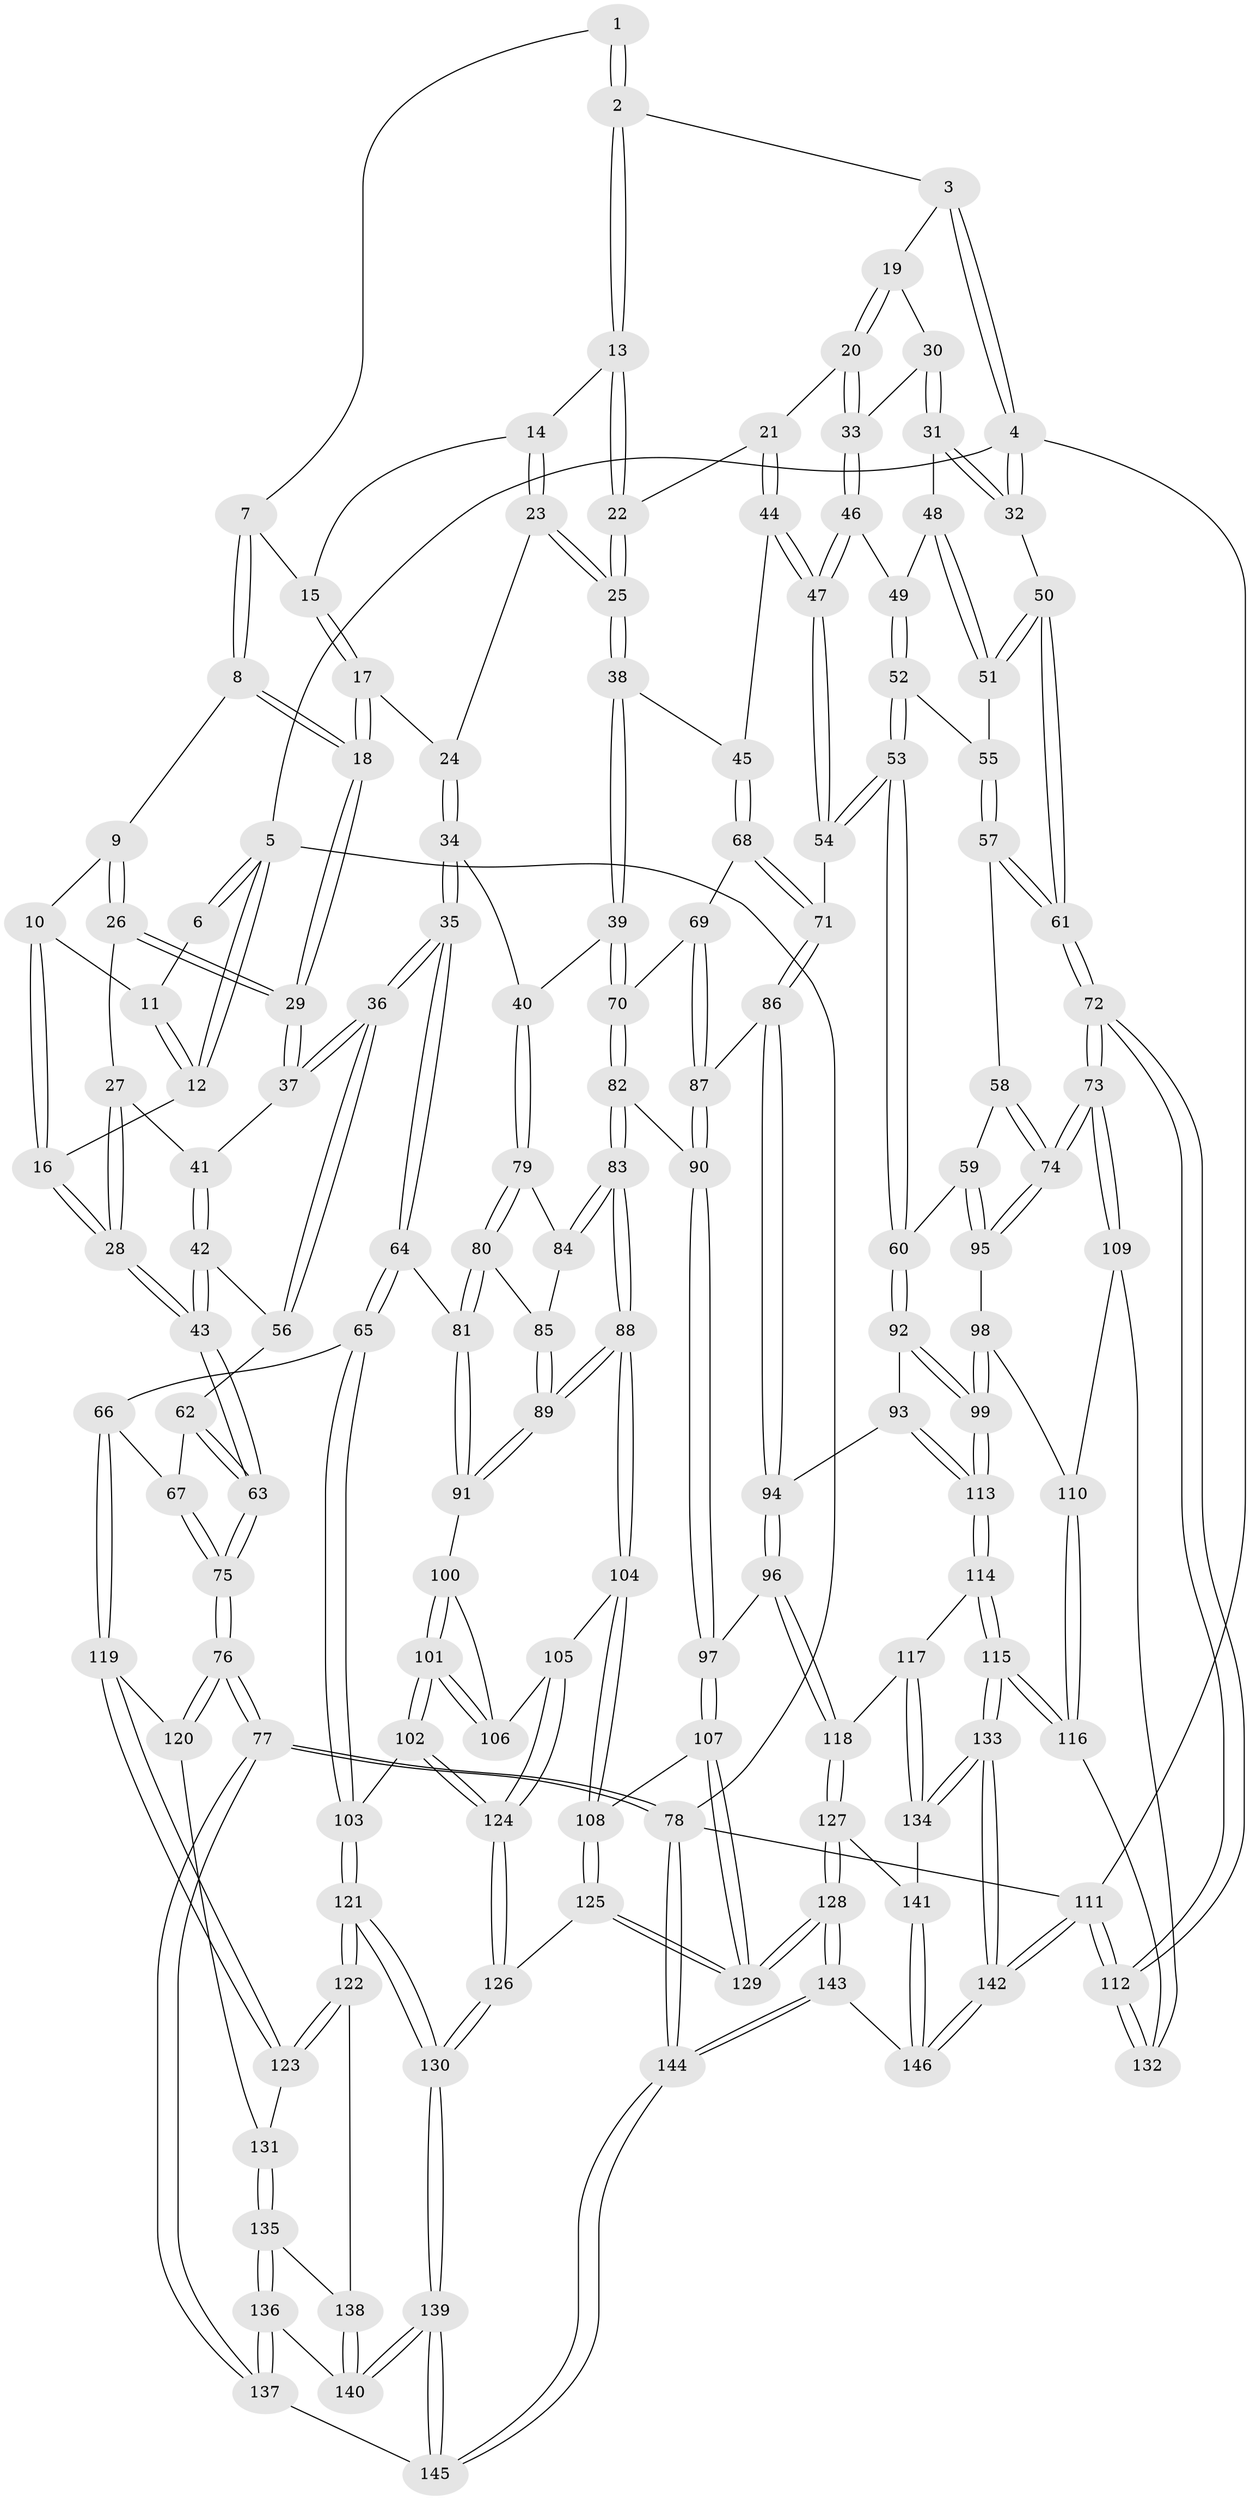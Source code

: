 // Generated by graph-tools (version 1.1) at 2025/38/03/09/25 02:38:53]
// undirected, 146 vertices, 362 edges
graph export_dot {
graph [start="1"]
  node [color=gray90,style=filled];
  1 [pos="+0.36274476622900126+0"];
  2 [pos="+0.6472709823973947+0"];
  3 [pos="+0.6758971797560355+0"];
  4 [pos="+1+0"];
  5 [pos="+0+0"];
  6 [pos="+0.13933604702575766+0"];
  7 [pos="+0.33616863014503817+0"];
  8 [pos="+0.2073778269333065+0.16874854441645537"];
  9 [pos="+0.1116690050088836+0.1676141005079971"];
  10 [pos="+0.10326329833909771+0.10296138928517548"];
  11 [pos="+0.10329758553043288+0.08750929451795131"];
  12 [pos="+0+0"];
  13 [pos="+0.6033469018981383+0.035078221195823406"];
  14 [pos="+0.4338767227333937+0.20347444975867177"];
  15 [pos="+0.3549173396517289+0.08572006372093058"];
  16 [pos="+0+0"];
  17 [pos="+0.3295454485924569+0.24436477654225197"];
  18 [pos="+0.2623379158756681+0.2500933205880899"];
  19 [pos="+0.8048533949233788+0.11587802706974712"];
  20 [pos="+0.7532572139425859+0.2591743059068716"];
  21 [pos="+0.7188030808057264+0.29958435200821826"];
  22 [pos="+0.5811331416043597+0.2569176531689411"];
  23 [pos="+0.4281288832169224+0.22759936603602082"];
  24 [pos="+0.35997256441699454+0.2579433474514347"];
  25 [pos="+0.5402570658716088+0.3032851928309988"];
  26 [pos="+0.061422313937884034+0.2126260897724484"];
  27 [pos="+0.026829953074323204+0.22944472413536693"];
  28 [pos="+0+0.27144870038731367"];
  29 [pos="+0.22127198598850728+0.3345094376321992"];
  30 [pos="+0.8979750171410713+0.17093577638196675"];
  31 [pos="+1+0.21170151568099513"];
  32 [pos="+1+0.2089757001656432"];
  33 [pos="+0.8643829891310828+0.33847720981512486"];
  34 [pos="+0.3989197235736965+0.40830732798966507"];
  35 [pos="+0.2589155939314548+0.475254990804243"];
  36 [pos="+0.22652325230531703+0.43957746537500203"];
  37 [pos="+0.21903259726961646+0.35571184871466216"];
  38 [pos="+0.5200332767029385+0.4022245165109029"];
  39 [pos="+0.505364836495938+0.4112585737196817"];
  40 [pos="+0.48348029074776694+0.41623702681256036"];
  41 [pos="+0.08667576412894662+0.31201653625258224"];
  42 [pos="+0.10768861892161145+0.42650631396927313"];
  43 [pos="+0+0.33458920527168184"];
  44 [pos="+0.7270557737914011+0.42198330516934834"];
  45 [pos="+0.5588389494105246+0.4158687436114268"];
  46 [pos="+0.8666077787391055+0.3468133787032348"];
  47 [pos="+0.7276838516769667+0.4225787633572247"];
  48 [pos="+0.9129804252193608+0.352291282084898"];
  49 [pos="+0.876332983333188+0.3525993481560477"];
  50 [pos="+1+0.45920784099506556"];
  51 [pos="+0.9522227657335678+0.39935498386588614"];
  52 [pos="+0.8849933820785943+0.45458978609110184"];
  53 [pos="+0.763135841723542+0.49895453520698724"];
  54 [pos="+0.7570252011432036+0.4942899841772693"];
  55 [pos="+0.9018236445598378+0.46027441955950527"];
  56 [pos="+0.11321117142654624+0.43008573316379545"];
  57 [pos="+0.9203845784744094+0.477426953359319"];
  58 [pos="+0.9078349621474386+0.5144873954005631"];
  59 [pos="+0.8598910044646848+0.5670107035005343"];
  60 [pos="+0.7798554681258617+0.5320105309095802"];
  61 [pos="+1+0.5381630520549734"];
  62 [pos="+0.07367180823749198+0.4891672530406114"];
  63 [pos="+0+0.5705500441880058"];
  64 [pos="+0.2583323503664972+0.49580854424798293"];
  65 [pos="+0.22370106470134168+0.5908507545776133"];
  66 [pos="+0.18481115507166723+0.6127377971345662"];
  67 [pos="+0.0824867378110307+0.5512105619714065"];
  68 [pos="+0.6123189010113184+0.5261447171799364"];
  69 [pos="+0.5964493704550079+0.5434876690826823"];
  70 [pos="+0.5334836338951933+0.5418710614924945"];
  71 [pos="+0.6721619689573446+0.5488119834138644"];
  72 [pos="+1+0.6276790833682018"];
  73 [pos="+1+0.6387528240452426"];
  74 [pos="+0.9932285867561708+0.6300672012714251"];
  75 [pos="+0+0.6018927420229964"];
  76 [pos="+0+0.6149102504873405"];
  77 [pos="+0+1"];
  78 [pos="+0+1"];
  79 [pos="+0.46026146606243223+0.49960993494046724"];
  80 [pos="+0.3923815027438173+0.5589854723475076"];
  81 [pos="+0.3803439713125031+0.5645716131232136"];
  82 [pos="+0.525208920145567+0.6149036305883878"];
  83 [pos="+0.5192958824630394+0.6169182368923094"];
  84 [pos="+0.4593647146583961+0.5276026863690086"];
  85 [pos="+0.4469481921440233+0.5546736247199179"];
  86 [pos="+0.6572370350750416+0.5833558236484103"];
  87 [pos="+0.5907031571484317+0.5824511110597597"];
  88 [pos="+0.4861613356069523+0.6356264823282406"];
  89 [pos="+0.4538482103537456+0.6208145707753829"];
  90 [pos="+0.5443007216572548+0.6202173319763727"];
  91 [pos="+0.41410591961892607+0.6162516275263054"];
  92 [pos="+0.7774764234613089+0.5479937322648113"];
  93 [pos="+0.6735629435717445+0.6631803603880455"];
  94 [pos="+0.6584278841301656+0.6623135397156416"];
  95 [pos="+0.9247727512376939+0.6316343836059933"];
  96 [pos="+0.6231314264043913+0.6857740556292079"];
  97 [pos="+0.6209051752540927+0.6853186019214214"];
  98 [pos="+0.9059285949646456+0.6471737185009396"];
  99 [pos="+0.7880807734418197+0.7027243751971457"];
  100 [pos="+0.4124607924187098+0.6178485983128906"];
  101 [pos="+0.314419607272851+0.6931910254346415"];
  102 [pos="+0.31412883583281187+0.6933491798710038"];
  103 [pos="+0.3135051502131725+0.6932358808032479"];
  104 [pos="+0.4761467204778109+0.6897555093965749"];
  105 [pos="+0.45761726415028153+0.6950742025445973"];
  106 [pos="+0.412279351221306+0.682349097621374"];
  107 [pos="+0.550665747461767+0.729492165178617"];
  108 [pos="+0.47694050528196447+0.6913762753287054"];
  109 [pos="+0.9598803739289249+0.7526650157653442"];
  110 [pos="+0.8994378308418294+0.7165696241755921"];
  111 [pos="+1+1"];
  112 [pos="+1+1"];
  113 [pos="+0.7869122421056195+0.7046074667579095"];
  114 [pos="+0.7871093775576408+0.7091323415322655"];
  115 [pos="+0.874410894981229+0.7939512976692885"];
  116 [pos="+0.8774591563942401+0.7926834127788019"];
  117 [pos="+0.7608557875780978+0.7464241479268658"];
  118 [pos="+0.6477202258197864+0.7798295808542289"];
  119 [pos="+0.15239114596647488+0.6493739965765919"];
  120 [pos="+0.041832414421300354+0.6918941391691479"];
  121 [pos="+0.2477269861441484+0.8151690518960418"];
  122 [pos="+0.18733158612614298+0.7830160637384349"];
  123 [pos="+0.18388514279275675+0.773053070742635"];
  124 [pos="+0.3784313404485791+0.7500651590369257"];
  125 [pos="+0.47103629178082307+0.8350002993272434"];
  126 [pos="+0.4106542113199863+0.8215414256154754"];
  127 [pos="+0.6340090152454568+0.8265350679802687"];
  128 [pos="+0.5354460536448646+0.886490143901243"];
  129 [pos="+0.5191935542744244+0.867040743169141"];
  130 [pos="+0.2764447394818593+0.9000919794088834"];
  131 [pos="+0.05652247731444476+0.7458823056011369"];
  132 [pos="+0.9175973832001909+0.7866732153286594"];
  133 [pos="+0.8420397823830356+0.8982758158383907"];
  134 [pos="+0.7551906487695238+0.861472631551852"];
  135 [pos="+0.06877852622031465+0.8073534165512962"];
  136 [pos="+0.05370441258627282+0.8600612934887247"];
  137 [pos="+0.023557460071880715+0.8938403078758825"];
  138 [pos="+0.1725559323006494+0.7906086698871289"];
  139 [pos="+0.2643944863103659+0.943995356574049"];
  140 [pos="+0.13556352677912037+0.8674117464794938"];
  141 [pos="+0.7291642724089629+0.8666971701059547"];
  142 [pos="+1+1"];
  143 [pos="+0.5382334514900926+1"];
  144 [pos="+0.2972018253650599+1"];
  145 [pos="+0.26288538472876694+1"];
  146 [pos="+0.5955740693610068+1"];
  1 -- 2;
  1 -- 2;
  1 -- 7;
  2 -- 3;
  2 -- 13;
  2 -- 13;
  3 -- 4;
  3 -- 4;
  3 -- 19;
  4 -- 5;
  4 -- 32;
  4 -- 32;
  4 -- 111;
  5 -- 6;
  5 -- 6;
  5 -- 12;
  5 -- 12;
  5 -- 78;
  6 -- 11;
  7 -- 8;
  7 -- 8;
  7 -- 15;
  8 -- 9;
  8 -- 18;
  8 -- 18;
  9 -- 10;
  9 -- 26;
  9 -- 26;
  10 -- 11;
  10 -- 16;
  10 -- 16;
  11 -- 12;
  11 -- 12;
  12 -- 16;
  13 -- 14;
  13 -- 22;
  13 -- 22;
  14 -- 15;
  14 -- 23;
  14 -- 23;
  15 -- 17;
  15 -- 17;
  16 -- 28;
  16 -- 28;
  17 -- 18;
  17 -- 18;
  17 -- 24;
  18 -- 29;
  18 -- 29;
  19 -- 20;
  19 -- 20;
  19 -- 30;
  20 -- 21;
  20 -- 33;
  20 -- 33;
  21 -- 22;
  21 -- 44;
  21 -- 44;
  22 -- 25;
  22 -- 25;
  23 -- 24;
  23 -- 25;
  23 -- 25;
  24 -- 34;
  24 -- 34;
  25 -- 38;
  25 -- 38;
  26 -- 27;
  26 -- 29;
  26 -- 29;
  27 -- 28;
  27 -- 28;
  27 -- 41;
  28 -- 43;
  28 -- 43;
  29 -- 37;
  29 -- 37;
  30 -- 31;
  30 -- 31;
  30 -- 33;
  31 -- 32;
  31 -- 32;
  31 -- 48;
  32 -- 50;
  33 -- 46;
  33 -- 46;
  34 -- 35;
  34 -- 35;
  34 -- 40;
  35 -- 36;
  35 -- 36;
  35 -- 64;
  35 -- 64;
  36 -- 37;
  36 -- 37;
  36 -- 56;
  36 -- 56;
  37 -- 41;
  38 -- 39;
  38 -- 39;
  38 -- 45;
  39 -- 40;
  39 -- 70;
  39 -- 70;
  40 -- 79;
  40 -- 79;
  41 -- 42;
  41 -- 42;
  42 -- 43;
  42 -- 43;
  42 -- 56;
  43 -- 63;
  43 -- 63;
  44 -- 45;
  44 -- 47;
  44 -- 47;
  45 -- 68;
  45 -- 68;
  46 -- 47;
  46 -- 47;
  46 -- 49;
  47 -- 54;
  47 -- 54;
  48 -- 49;
  48 -- 51;
  48 -- 51;
  49 -- 52;
  49 -- 52;
  50 -- 51;
  50 -- 51;
  50 -- 61;
  50 -- 61;
  51 -- 55;
  52 -- 53;
  52 -- 53;
  52 -- 55;
  53 -- 54;
  53 -- 54;
  53 -- 60;
  53 -- 60;
  54 -- 71;
  55 -- 57;
  55 -- 57;
  56 -- 62;
  57 -- 58;
  57 -- 61;
  57 -- 61;
  58 -- 59;
  58 -- 74;
  58 -- 74;
  59 -- 60;
  59 -- 95;
  59 -- 95;
  60 -- 92;
  60 -- 92;
  61 -- 72;
  61 -- 72;
  62 -- 63;
  62 -- 63;
  62 -- 67;
  63 -- 75;
  63 -- 75;
  64 -- 65;
  64 -- 65;
  64 -- 81;
  65 -- 66;
  65 -- 103;
  65 -- 103;
  66 -- 67;
  66 -- 119;
  66 -- 119;
  67 -- 75;
  67 -- 75;
  68 -- 69;
  68 -- 71;
  68 -- 71;
  69 -- 70;
  69 -- 87;
  69 -- 87;
  70 -- 82;
  70 -- 82;
  71 -- 86;
  71 -- 86;
  72 -- 73;
  72 -- 73;
  72 -- 112;
  72 -- 112;
  73 -- 74;
  73 -- 74;
  73 -- 109;
  73 -- 109;
  74 -- 95;
  74 -- 95;
  75 -- 76;
  75 -- 76;
  76 -- 77;
  76 -- 77;
  76 -- 120;
  76 -- 120;
  77 -- 78;
  77 -- 78;
  77 -- 137;
  77 -- 137;
  78 -- 144;
  78 -- 144;
  78 -- 111;
  79 -- 80;
  79 -- 80;
  79 -- 84;
  80 -- 81;
  80 -- 81;
  80 -- 85;
  81 -- 91;
  81 -- 91;
  82 -- 83;
  82 -- 83;
  82 -- 90;
  83 -- 84;
  83 -- 84;
  83 -- 88;
  83 -- 88;
  84 -- 85;
  85 -- 89;
  85 -- 89;
  86 -- 87;
  86 -- 94;
  86 -- 94;
  87 -- 90;
  87 -- 90;
  88 -- 89;
  88 -- 89;
  88 -- 104;
  88 -- 104;
  89 -- 91;
  89 -- 91;
  90 -- 97;
  90 -- 97;
  91 -- 100;
  92 -- 93;
  92 -- 99;
  92 -- 99;
  93 -- 94;
  93 -- 113;
  93 -- 113;
  94 -- 96;
  94 -- 96;
  95 -- 98;
  96 -- 97;
  96 -- 118;
  96 -- 118;
  97 -- 107;
  97 -- 107;
  98 -- 99;
  98 -- 99;
  98 -- 110;
  99 -- 113;
  99 -- 113;
  100 -- 101;
  100 -- 101;
  100 -- 106;
  101 -- 102;
  101 -- 102;
  101 -- 106;
  101 -- 106;
  102 -- 103;
  102 -- 124;
  102 -- 124;
  103 -- 121;
  103 -- 121;
  104 -- 105;
  104 -- 108;
  104 -- 108;
  105 -- 106;
  105 -- 124;
  105 -- 124;
  107 -- 108;
  107 -- 129;
  107 -- 129;
  108 -- 125;
  108 -- 125;
  109 -- 110;
  109 -- 132;
  110 -- 116;
  110 -- 116;
  111 -- 112;
  111 -- 112;
  111 -- 142;
  111 -- 142;
  112 -- 132;
  112 -- 132;
  113 -- 114;
  113 -- 114;
  114 -- 115;
  114 -- 115;
  114 -- 117;
  115 -- 116;
  115 -- 116;
  115 -- 133;
  115 -- 133;
  116 -- 132;
  117 -- 118;
  117 -- 134;
  117 -- 134;
  118 -- 127;
  118 -- 127;
  119 -- 120;
  119 -- 123;
  119 -- 123;
  120 -- 131;
  121 -- 122;
  121 -- 122;
  121 -- 130;
  121 -- 130;
  122 -- 123;
  122 -- 123;
  122 -- 138;
  123 -- 131;
  124 -- 126;
  124 -- 126;
  125 -- 126;
  125 -- 129;
  125 -- 129;
  126 -- 130;
  126 -- 130;
  127 -- 128;
  127 -- 128;
  127 -- 141;
  128 -- 129;
  128 -- 129;
  128 -- 143;
  128 -- 143;
  130 -- 139;
  130 -- 139;
  131 -- 135;
  131 -- 135;
  133 -- 134;
  133 -- 134;
  133 -- 142;
  133 -- 142;
  134 -- 141;
  135 -- 136;
  135 -- 136;
  135 -- 138;
  136 -- 137;
  136 -- 137;
  136 -- 140;
  137 -- 145;
  138 -- 140;
  138 -- 140;
  139 -- 140;
  139 -- 140;
  139 -- 145;
  139 -- 145;
  141 -- 146;
  141 -- 146;
  142 -- 146;
  142 -- 146;
  143 -- 144;
  143 -- 144;
  143 -- 146;
  144 -- 145;
  144 -- 145;
}
